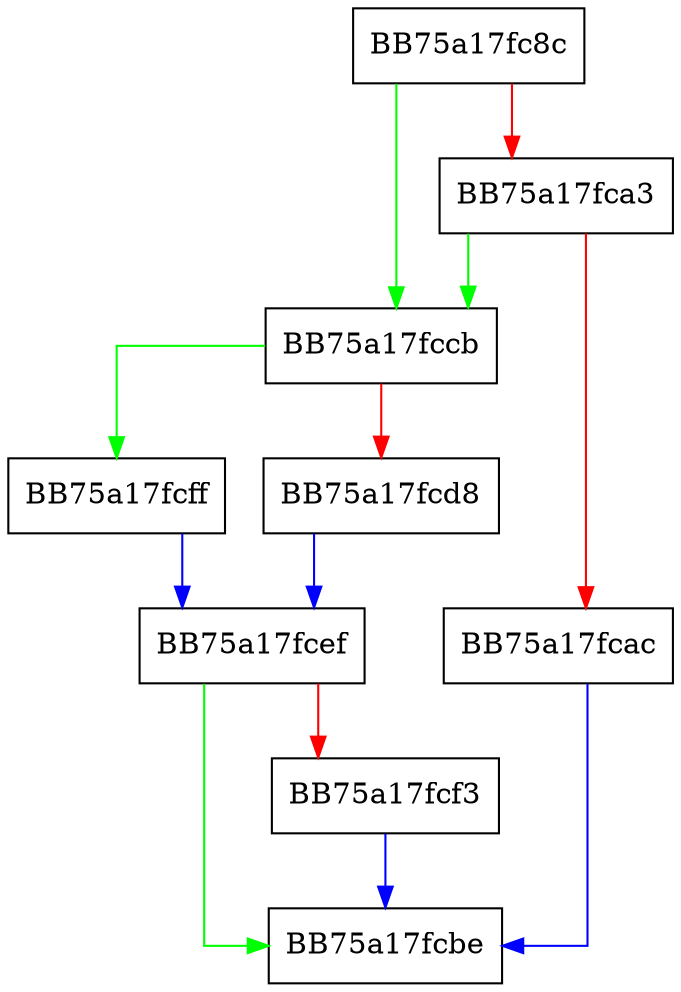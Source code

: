digraph snextc {
  node [shape="box"];
  graph [splines=ortho];
  BB75a17fc8c -> BB75a17fccb [color="green"];
  BB75a17fc8c -> BB75a17fca3 [color="red"];
  BB75a17fca3 -> BB75a17fccb [color="green"];
  BB75a17fca3 -> BB75a17fcac [color="red"];
  BB75a17fcac -> BB75a17fcbe [color="blue"];
  BB75a17fccb -> BB75a17fcff [color="green"];
  BB75a17fccb -> BB75a17fcd8 [color="red"];
  BB75a17fcd8 -> BB75a17fcef [color="blue"];
  BB75a17fcef -> BB75a17fcbe [color="green"];
  BB75a17fcef -> BB75a17fcf3 [color="red"];
  BB75a17fcf3 -> BB75a17fcbe [color="blue"];
  BB75a17fcff -> BB75a17fcef [color="blue"];
}